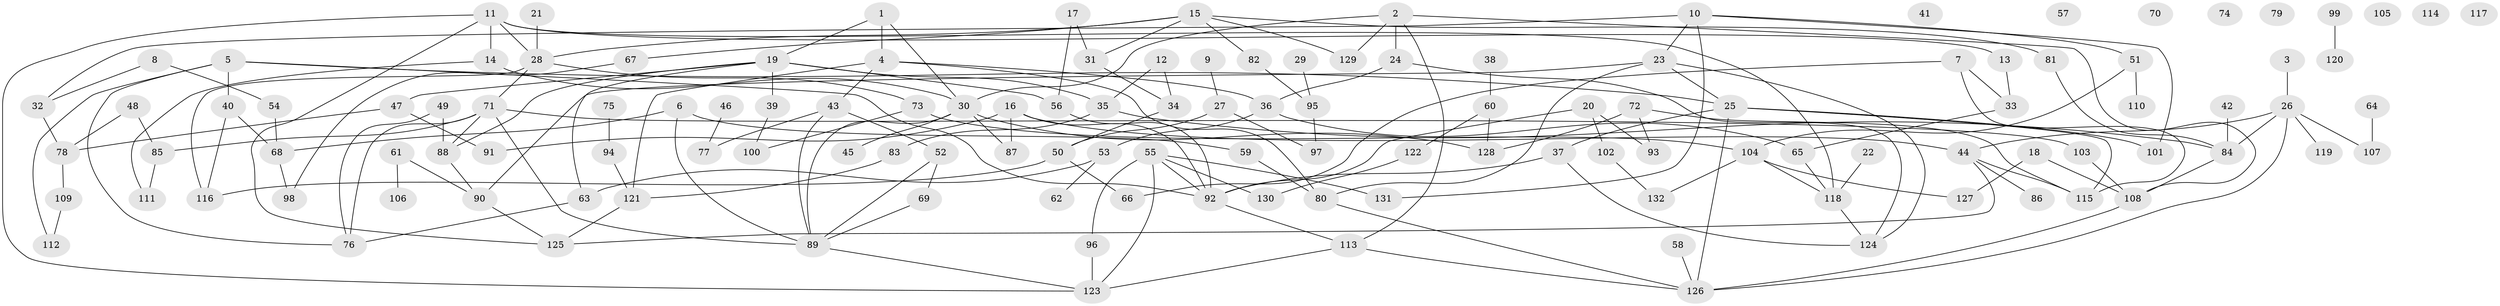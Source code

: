 // coarse degree distribution, {1: 0.28205128205128205, 0: 0.23076923076923078, 2: 0.1794871794871795, 3: 0.02564102564102564, 4: 0.10256410256410256, 9: 0.02564102564102564, 12: 0.02564102564102564, 8: 0.02564102564102564, 6: 0.07692307692307693, 5: 0.02564102564102564}
// Generated by graph-tools (version 1.1) at 2025/44/03/04/25 21:44:11]
// undirected, 132 vertices, 186 edges
graph export_dot {
graph [start="1"]
  node [color=gray90,style=filled];
  1;
  2;
  3;
  4;
  5;
  6;
  7;
  8;
  9;
  10;
  11;
  12;
  13;
  14;
  15;
  16;
  17;
  18;
  19;
  20;
  21;
  22;
  23;
  24;
  25;
  26;
  27;
  28;
  29;
  30;
  31;
  32;
  33;
  34;
  35;
  36;
  37;
  38;
  39;
  40;
  41;
  42;
  43;
  44;
  45;
  46;
  47;
  48;
  49;
  50;
  51;
  52;
  53;
  54;
  55;
  56;
  57;
  58;
  59;
  60;
  61;
  62;
  63;
  64;
  65;
  66;
  67;
  68;
  69;
  70;
  71;
  72;
  73;
  74;
  75;
  76;
  77;
  78;
  79;
  80;
  81;
  82;
  83;
  84;
  85;
  86;
  87;
  88;
  89;
  90;
  91;
  92;
  93;
  94;
  95;
  96;
  97;
  98;
  99;
  100;
  101;
  102;
  103;
  104;
  105;
  106;
  107;
  108;
  109;
  110;
  111;
  112;
  113;
  114;
  115;
  116;
  117;
  118;
  119;
  120;
  121;
  122;
  123;
  124;
  125;
  126;
  127;
  128;
  129;
  130;
  131;
  132;
  1 -- 4;
  1 -- 19;
  1 -- 30;
  2 -- 24;
  2 -- 30;
  2 -- 108;
  2 -- 113;
  2 -- 129;
  3 -- 26;
  4 -- 36;
  4 -- 43;
  4 -- 80;
  4 -- 121;
  5 -- 25;
  5 -- 40;
  5 -- 76;
  5 -- 92;
  5 -- 112;
  6 -- 59;
  6 -- 68;
  6 -- 89;
  7 -- 33;
  7 -- 66;
  7 -- 115;
  8 -- 32;
  8 -- 54;
  9 -- 27;
  10 -- 23;
  10 -- 32;
  10 -- 51;
  10 -- 101;
  10 -- 131;
  11 -- 13;
  11 -- 14;
  11 -- 28;
  11 -- 118;
  11 -- 123;
  11 -- 125;
  12 -- 34;
  12 -- 35;
  13 -- 33;
  14 -- 30;
  14 -- 111;
  15 -- 28;
  15 -- 31;
  15 -- 67;
  15 -- 81;
  15 -- 82;
  15 -- 129;
  16 -- 44;
  16 -- 87;
  16 -- 91;
  16 -- 92;
  17 -- 31;
  17 -- 56;
  18 -- 108;
  18 -- 127;
  19 -- 35;
  19 -- 39;
  19 -- 47;
  19 -- 56;
  19 -- 63;
  19 -- 88;
  20 -- 92;
  20 -- 93;
  20 -- 102;
  21 -- 28;
  22 -- 118;
  23 -- 25;
  23 -- 80;
  23 -- 90;
  23 -- 124;
  24 -- 36;
  24 -- 124;
  25 -- 37;
  25 -- 101;
  25 -- 115;
  25 -- 126;
  26 -- 44;
  26 -- 84;
  26 -- 107;
  26 -- 119;
  26 -- 126;
  27 -- 50;
  27 -- 97;
  28 -- 71;
  28 -- 73;
  28 -- 116;
  29 -- 95;
  30 -- 45;
  30 -- 87;
  30 -- 89;
  30 -- 128;
  31 -- 34;
  32 -- 78;
  33 -- 65;
  34 -- 50;
  35 -- 83;
  35 -- 84;
  36 -- 53;
  36 -- 65;
  37 -- 92;
  37 -- 124;
  38 -- 60;
  39 -- 100;
  40 -- 68;
  40 -- 116;
  42 -- 84;
  43 -- 52;
  43 -- 77;
  43 -- 89;
  44 -- 86;
  44 -- 115;
  44 -- 125;
  46 -- 77;
  47 -- 78;
  47 -- 91;
  48 -- 78;
  48 -- 85;
  49 -- 76;
  49 -- 88;
  50 -- 66;
  50 -- 116;
  51 -- 104;
  51 -- 110;
  52 -- 69;
  52 -- 89;
  53 -- 62;
  53 -- 63;
  54 -- 68;
  55 -- 92;
  55 -- 96;
  55 -- 123;
  55 -- 130;
  55 -- 131;
  56 -- 92;
  58 -- 126;
  59 -- 80;
  60 -- 122;
  60 -- 128;
  61 -- 90;
  61 -- 106;
  63 -- 76;
  64 -- 107;
  65 -- 118;
  67 -- 98;
  68 -- 98;
  69 -- 89;
  71 -- 76;
  71 -- 85;
  71 -- 88;
  71 -- 89;
  71 -- 103;
  72 -- 93;
  72 -- 115;
  72 -- 128;
  73 -- 100;
  73 -- 104;
  75 -- 94;
  78 -- 109;
  80 -- 126;
  81 -- 84;
  82 -- 95;
  83 -- 121;
  84 -- 108;
  85 -- 111;
  88 -- 90;
  89 -- 123;
  90 -- 125;
  92 -- 113;
  94 -- 121;
  95 -- 97;
  96 -- 123;
  99 -- 120;
  102 -- 132;
  103 -- 108;
  104 -- 118;
  104 -- 127;
  104 -- 132;
  108 -- 126;
  109 -- 112;
  113 -- 123;
  113 -- 126;
  118 -- 124;
  121 -- 125;
  122 -- 130;
}
